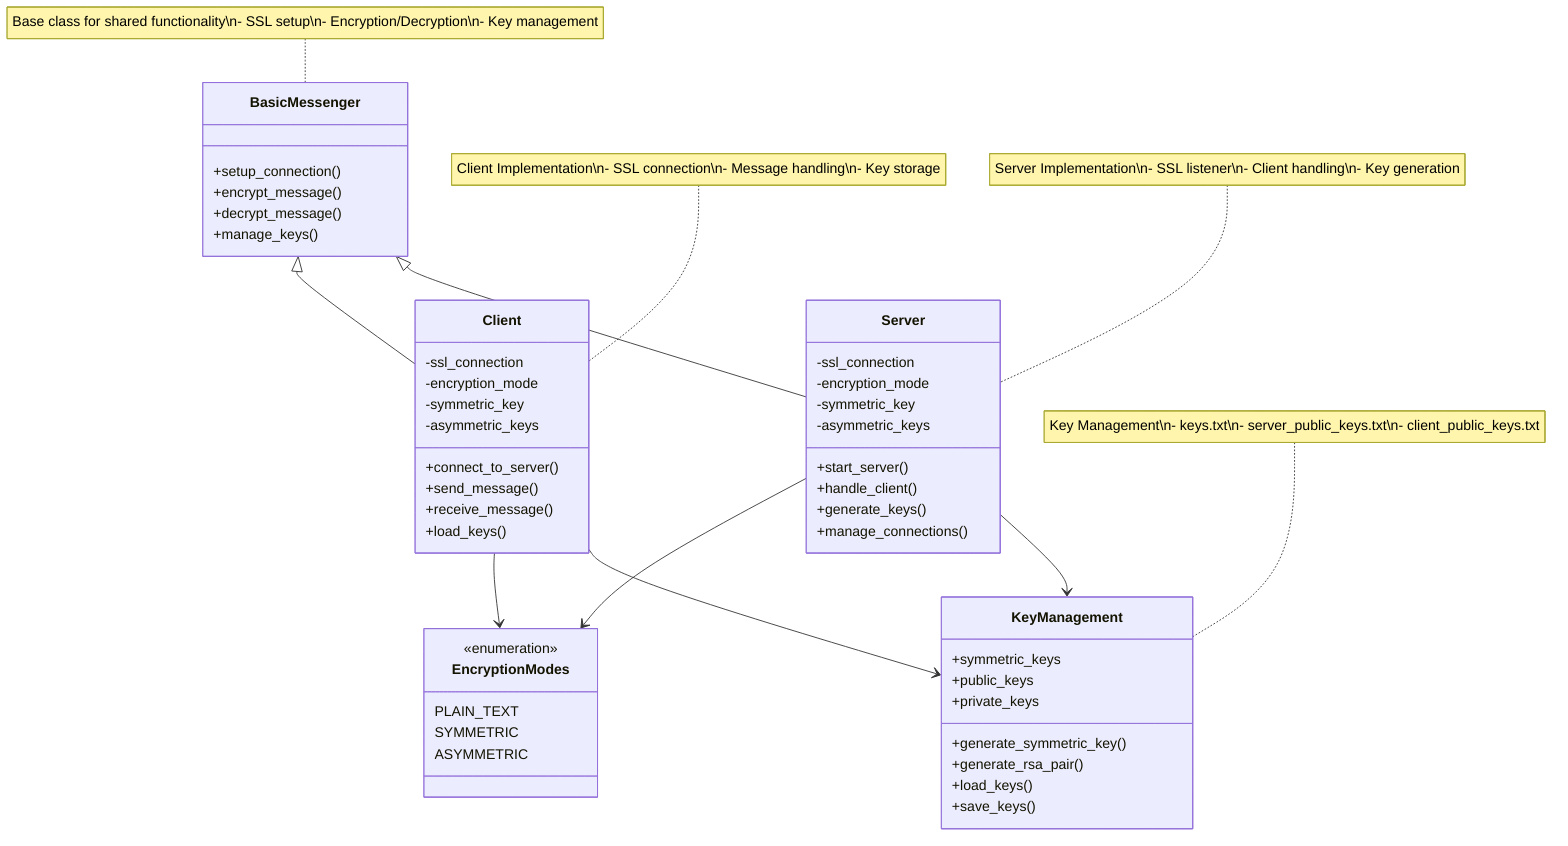 classDiagram
    class BasicMessenger {
        +setup_connection()
        +encrypt_message()
        +decrypt_message()
        +manage_keys()
    }
    
    class Client {
        -ssl_connection
        -encryption_mode
        -symmetric_key
        -asymmetric_keys
        +connect_to_server()
        +send_message()
        +receive_message()
        +load_keys()
    }
    
    class Server {
        -ssl_connection
        -encryption_mode
        -symmetric_key
        -asymmetric_keys
        +start_server()
        +handle_client()
        +generate_keys()
        +manage_connections()
    }
    
    class EncryptionModes {
        <<enumeration>>
        PLAIN_TEXT
        SYMMETRIC
        ASYMMETRIC
    }
    
    class KeyManagement {
        +symmetric_keys
        +public_keys
        +private_keys
        +generate_symmetric_key()
        +generate_rsa_pair()
        +load_keys()
        +save_keys()
    }
    
    BasicMessenger <|-- Client
    BasicMessenger <|-- Server
    Client --> EncryptionModes
    Server --> EncryptionModes
    Client --> KeyManagement
    Server --> KeyManagement
    
    note for BasicMessenger "Base class for shared functionality\n- SSL setup\n- Encryption/Decryption\n- Key management"
    
    note for Client "Client Implementation\n- SSL connection\n- Message handling\n- Key storage"
    
    note for Server "Server Implementation\n- SSL listener\n- Client handling\n- Key generation"
    
    note for KeyManagement "Key Management\n- keys.txt\n- server_public_keys.txt\n- client_public_keys.txt"